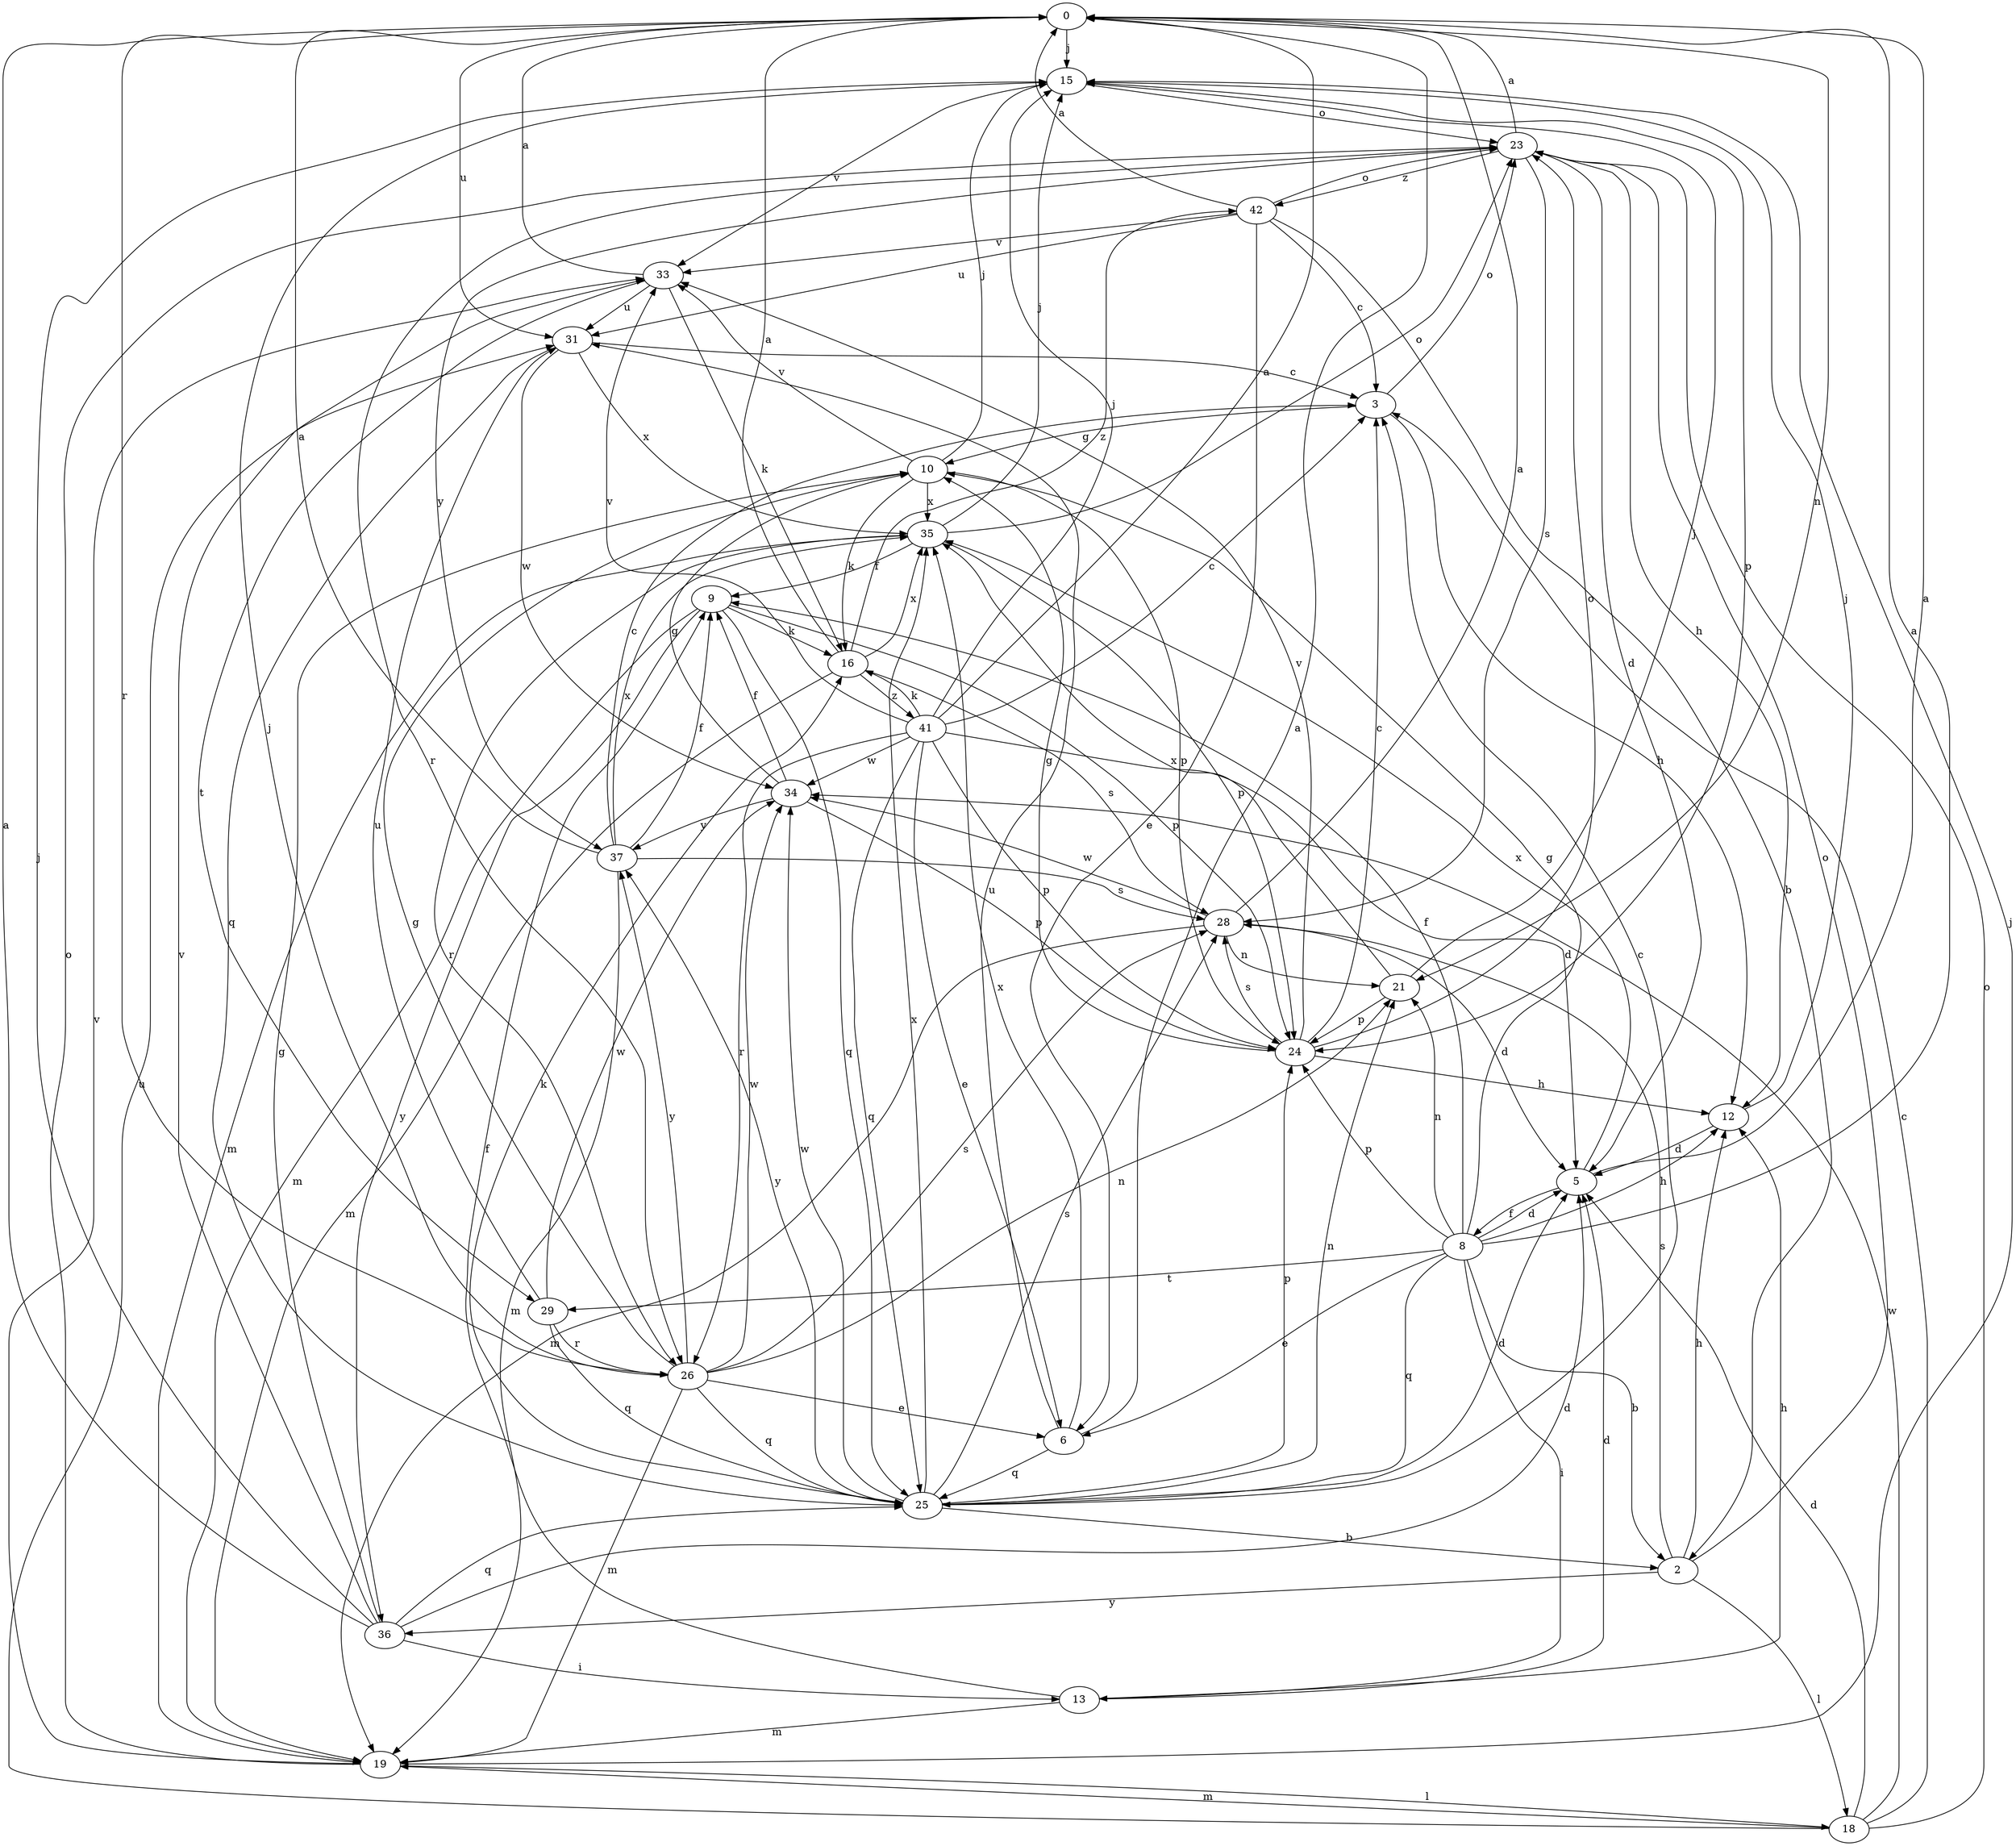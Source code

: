 strict digraph  {
0;
2;
3;
5;
6;
8;
9;
10;
12;
13;
15;
16;
18;
19;
21;
23;
24;
25;
26;
28;
29;
31;
33;
34;
35;
36;
37;
41;
42;
0 -> 15  [label=j];
0 -> 21  [label=n];
0 -> 26  [label=r];
0 -> 31  [label=u];
2 -> 12  [label=h];
2 -> 18  [label=l];
2 -> 23  [label=o];
2 -> 28  [label=s];
2 -> 36  [label=y];
3 -> 10  [label=g];
3 -> 12  [label=h];
3 -> 23  [label=o];
5 -> 0  [label=a];
5 -> 8  [label=f];
5 -> 35  [label=x];
6 -> 0  [label=a];
6 -> 25  [label=q];
6 -> 31  [label=u];
6 -> 35  [label=x];
8 -> 0  [label=a];
8 -> 2  [label=b];
8 -> 5  [label=d];
8 -> 6  [label=e];
8 -> 9  [label=f];
8 -> 10  [label=g];
8 -> 12  [label=h];
8 -> 13  [label=i];
8 -> 21  [label=n];
8 -> 24  [label=p];
8 -> 25  [label=q];
8 -> 29  [label=t];
9 -> 16  [label=k];
9 -> 19  [label=m];
9 -> 24  [label=p];
9 -> 25  [label=q];
9 -> 36  [label=y];
10 -> 15  [label=j];
10 -> 16  [label=k];
10 -> 24  [label=p];
10 -> 33  [label=v];
10 -> 35  [label=x];
12 -> 5  [label=d];
12 -> 15  [label=j];
13 -> 5  [label=d];
13 -> 9  [label=f];
13 -> 12  [label=h];
13 -> 19  [label=m];
15 -> 23  [label=o];
15 -> 24  [label=p];
15 -> 33  [label=v];
16 -> 0  [label=a];
16 -> 19  [label=m];
16 -> 28  [label=s];
16 -> 35  [label=x];
16 -> 41  [label=z];
16 -> 42  [label=z];
18 -> 3  [label=c];
18 -> 5  [label=d];
18 -> 19  [label=m];
18 -> 23  [label=o];
18 -> 31  [label=u];
18 -> 34  [label=w];
19 -> 15  [label=j];
19 -> 18  [label=l];
19 -> 23  [label=o];
19 -> 33  [label=v];
21 -> 15  [label=j];
21 -> 24  [label=p];
21 -> 35  [label=x];
23 -> 0  [label=a];
23 -> 5  [label=d];
23 -> 12  [label=h];
23 -> 26  [label=r];
23 -> 28  [label=s];
23 -> 37  [label=y];
23 -> 42  [label=z];
24 -> 3  [label=c];
24 -> 10  [label=g];
24 -> 12  [label=h];
24 -> 23  [label=o];
24 -> 28  [label=s];
24 -> 33  [label=v];
25 -> 2  [label=b];
25 -> 3  [label=c];
25 -> 5  [label=d];
25 -> 16  [label=k];
25 -> 21  [label=n];
25 -> 24  [label=p];
25 -> 28  [label=s];
25 -> 34  [label=w];
25 -> 35  [label=x];
25 -> 37  [label=y];
26 -> 6  [label=e];
26 -> 10  [label=g];
26 -> 15  [label=j];
26 -> 19  [label=m];
26 -> 21  [label=n];
26 -> 25  [label=q];
26 -> 28  [label=s];
26 -> 34  [label=w];
26 -> 37  [label=y];
28 -> 0  [label=a];
28 -> 5  [label=d];
28 -> 19  [label=m];
28 -> 21  [label=n];
28 -> 34  [label=w];
29 -> 25  [label=q];
29 -> 26  [label=r];
29 -> 31  [label=u];
29 -> 34  [label=w];
31 -> 3  [label=c];
31 -> 25  [label=q];
31 -> 34  [label=w];
31 -> 35  [label=x];
33 -> 0  [label=a];
33 -> 16  [label=k];
33 -> 29  [label=t];
33 -> 31  [label=u];
34 -> 9  [label=f];
34 -> 10  [label=g];
34 -> 24  [label=p];
34 -> 37  [label=y];
35 -> 9  [label=f];
35 -> 15  [label=j];
35 -> 19  [label=m];
35 -> 23  [label=o];
35 -> 24  [label=p];
35 -> 26  [label=r];
36 -> 0  [label=a];
36 -> 5  [label=d];
36 -> 10  [label=g];
36 -> 13  [label=i];
36 -> 15  [label=j];
36 -> 25  [label=q];
36 -> 33  [label=v];
37 -> 0  [label=a];
37 -> 3  [label=c];
37 -> 9  [label=f];
37 -> 19  [label=m];
37 -> 28  [label=s];
37 -> 35  [label=x];
41 -> 0  [label=a];
41 -> 3  [label=c];
41 -> 5  [label=d];
41 -> 6  [label=e];
41 -> 15  [label=j];
41 -> 16  [label=k];
41 -> 24  [label=p];
41 -> 25  [label=q];
41 -> 26  [label=r];
41 -> 33  [label=v];
41 -> 34  [label=w];
42 -> 0  [label=a];
42 -> 2  [label=b];
42 -> 3  [label=c];
42 -> 6  [label=e];
42 -> 23  [label=o];
42 -> 31  [label=u];
42 -> 33  [label=v];
}
